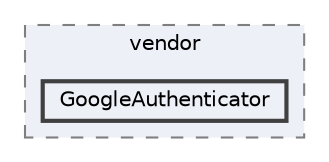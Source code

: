 digraph "dev.sharpishly.com/website/vendor/GoogleAuthenticator"
{
 // LATEX_PDF_SIZE
  bgcolor="transparent";
  edge [fontname=Helvetica,fontsize=10,labelfontname=Helvetica,labelfontsize=10];
  node [fontname=Helvetica,fontsize=10,shape=box,height=0.2,width=0.4];
  compound=true
  subgraph clusterdir_6031a4b2d1cb1e9d66cf451e65c1ec22 {
    graph [ bgcolor="#edf0f7", pencolor="grey50", label="vendor", fontname=Helvetica,fontsize=10 style="filled,dashed", URL="dir_6031a4b2d1cb1e9d66cf451e65c1ec22.html",tooltip=""]
  dir_16a5f32249a999b1d3244741f3908dfd [label="GoogleAuthenticator", fillcolor="#edf0f7", color="grey25", style="filled,bold", URL="dir_16a5f32249a999b1d3244741f3908dfd.html",tooltip=""];
  }
}
